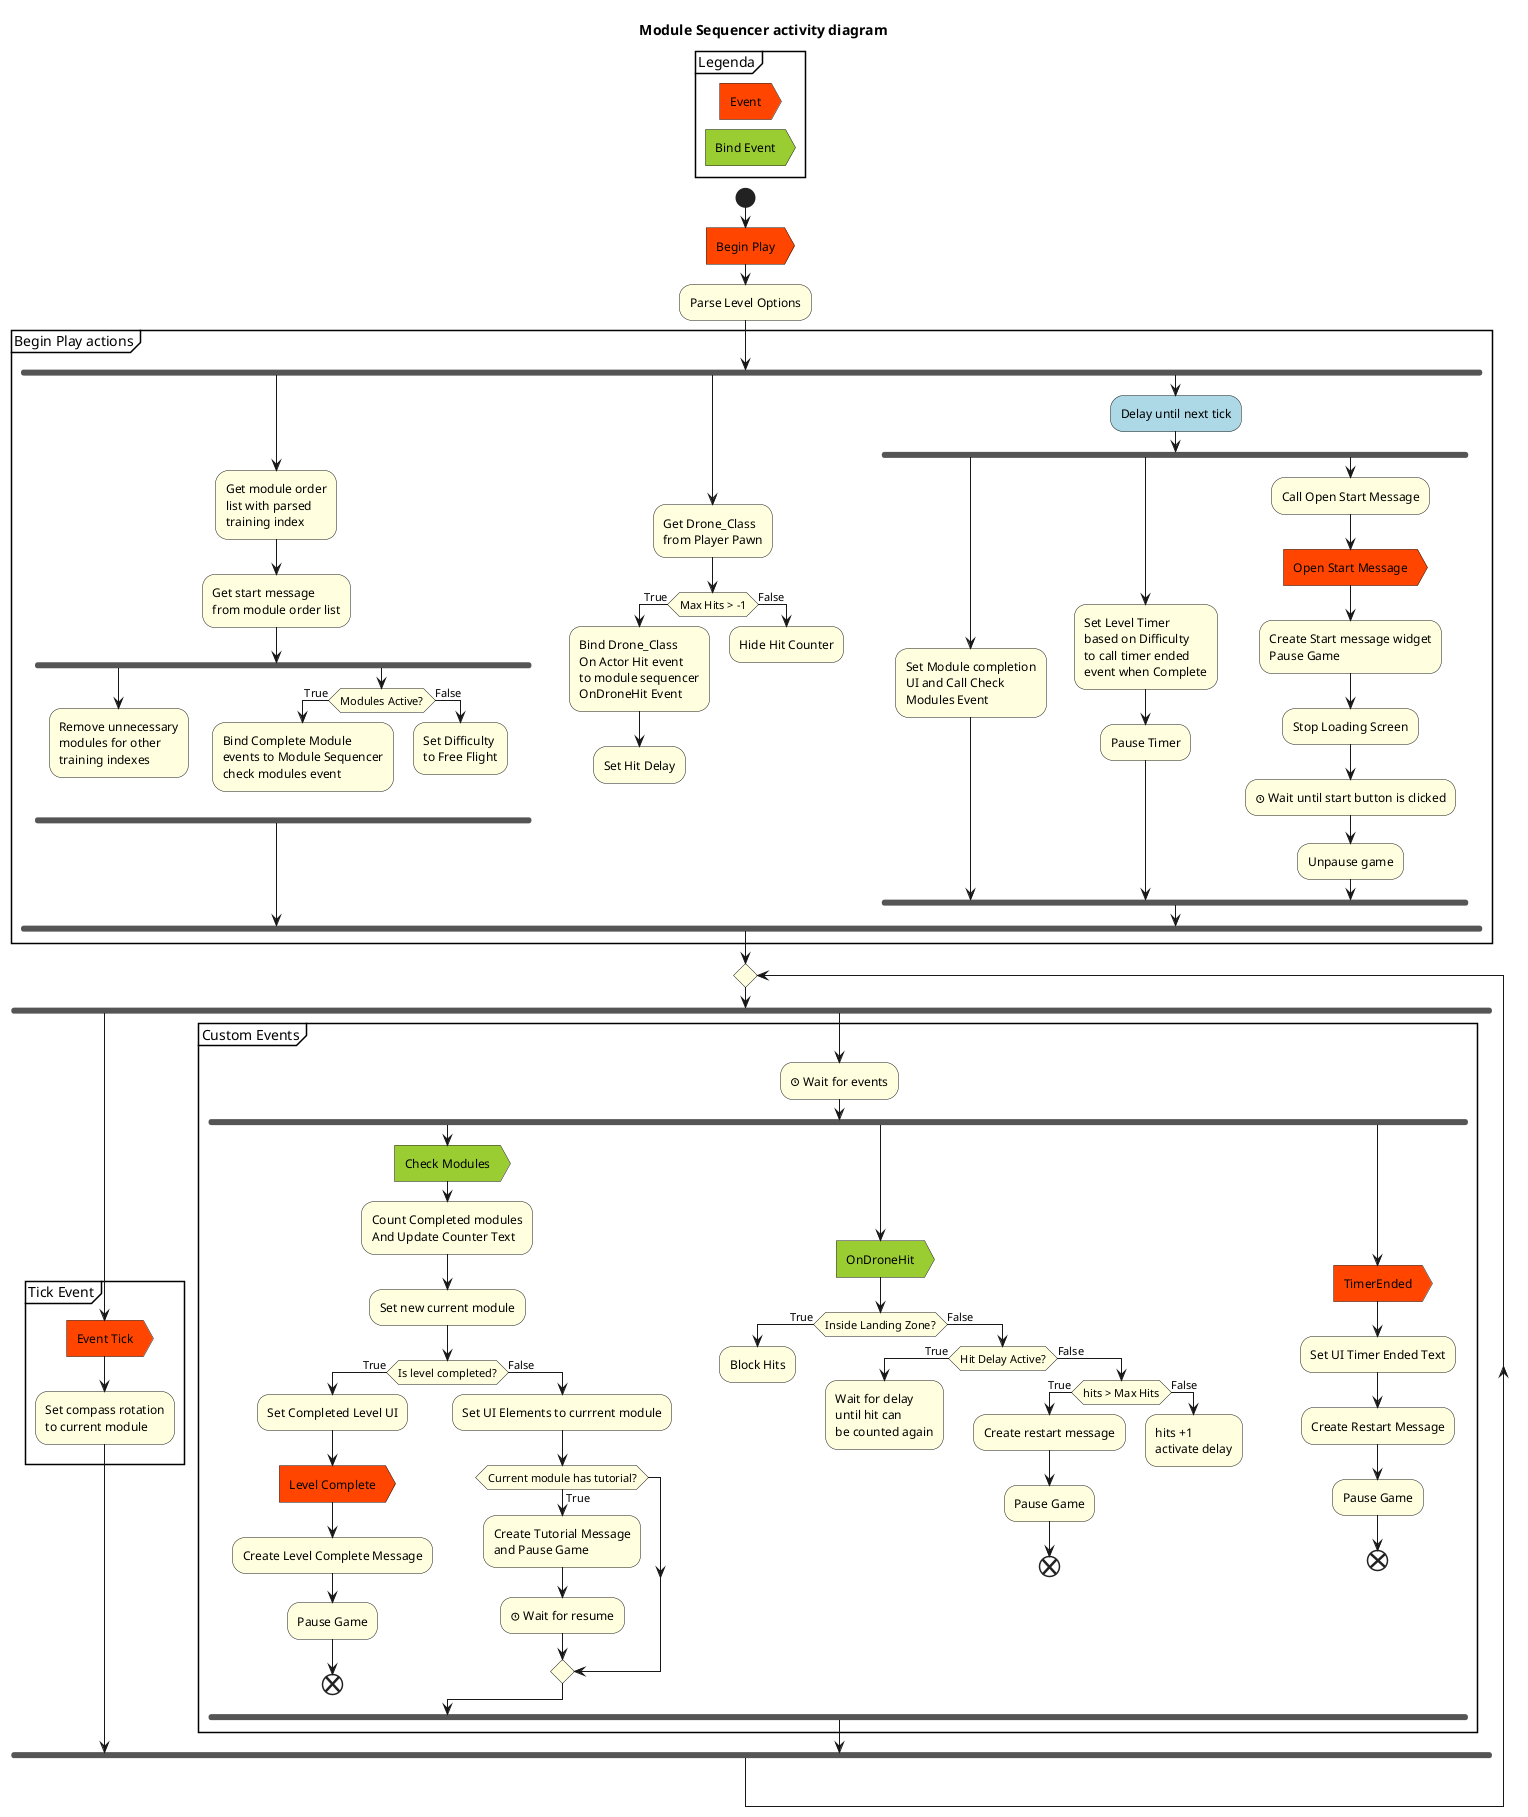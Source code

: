 @startuml
title Module Sequencer activity diagram
skinparam ActivityBackgroundColor lightyellow


partition Legenda {
    #OrangeRed:Event>
    detach
    #YellowGreen:Bind Event>
    detach
}

start

#OrangeRed:Begin Play>

:Parse Level Options;

partition Begin Play actions {
    fork
        :Get module order
        list with parsed
        training index;

        :Get start message
        from module order list;
        fork
            :Remove unnecessary
            modules for other
            training indexes;
            detach
        fork again
            if (Modules Active?) then (True)
                :Bind Complete Module
                events to Module Sequencer
                check modules event;
                detach
            else (False)
                :Set Difficulty
                to Free Flight;
                detach
            endif

        end fork

    fork again
        :Get Drone_Class
        from Player Pawn;
        if (Max Hits > -1) then (True)
            :Bind Drone_Class
            On Actor Hit event
            to module sequencer
            OnDroneHit Event;
            :Set Hit Delay;
        else (False)
            :Hide Hit Counter;
        endif
        detach

    fork again
        #lightBlue:Delay until next tick;
        fork
            :Set Module completion
            UI and Call Check
            Modules Event;
        fork again
            :Set Level Timer
            based on Difficulty
            to call timer ended
            event when Complete;
            :Pause Timer;
        fork again
            :Call Open Start Message;
            #OrangeRed:Open Start Message>
            :Create Start message widget
            Pause Game;
            :Stop Loading Screen;
            :<&clock> Wait until start button is clicked;
            :Unpause game;
        end fork
    end fork
}

repeat

    fork
    partition Tick Event {
    #orangered:Event Tick>
    :Set compass rotation 
    to current module;
    }
    
   
    fork again
    partition Custom Events {
    
    :<&clock> Wait for events;
        ' check modules
        fork
            #YellowGreen:Check Modules>
            :Count Completed modules
            And Update Counter Text;
            :Set new current module;

            if (Is level completed?) then (True)
                :Set Completed Level UI;
                #OrangeRed:Level Complete>
                :Create Level Complete Message;
                :Pause Game;
                end
            else (False)
                :Set UI Elements to currrent module;
                if (Current module has tutorial?) then (True)
                    :Create Tutorial Message
                    and Pause Game;
                    :<&clock> Wait for resume;
                endif
            endif
        ' On Drone Hit
        fork again
            #YellowGreen:OnDroneHit>

            if (Inside Landing Zone?) then (True)
                :Block Hits;
                kill
            else (False)
                if (Hit Delay Active?) then (True)
                    :Wait for delay
                    until hit can
                    be counted again;
                    kill
                else (False)
                    if (hits > Max Hits) then (True)
                        :Create restart message;
                        :Pause Game;
                        end
                    else (False)
                        :hits +1
                        activate delay;
                        kill
                    endif
                endif
            endif

        'Timer Ended 
        fork again
            #OrangeRed:TimerEnded>
            :Set UI Timer Ended Text;
            :Create Restart Message;
            :Pause Game;
            end
        end fork
    }

     end fork



    @enduml